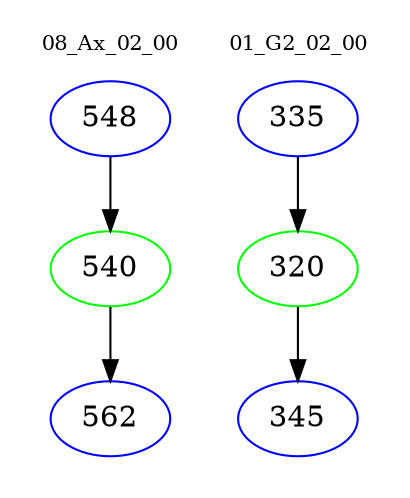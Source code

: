digraph{
subgraph cluster_0 {
color = white
label = "08_Ax_02_00";
fontsize=10;
T0_548 [label="548", color="blue"]
T0_548 -> T0_540 [color="black"]
T0_540 [label="540", color="green"]
T0_540 -> T0_562 [color="black"]
T0_562 [label="562", color="blue"]
}
subgraph cluster_1 {
color = white
label = "01_G2_02_00";
fontsize=10;
T1_335 [label="335", color="blue"]
T1_335 -> T1_320 [color="black"]
T1_320 [label="320", color="green"]
T1_320 -> T1_345 [color="black"]
T1_345 [label="345", color="blue"]
}
}
